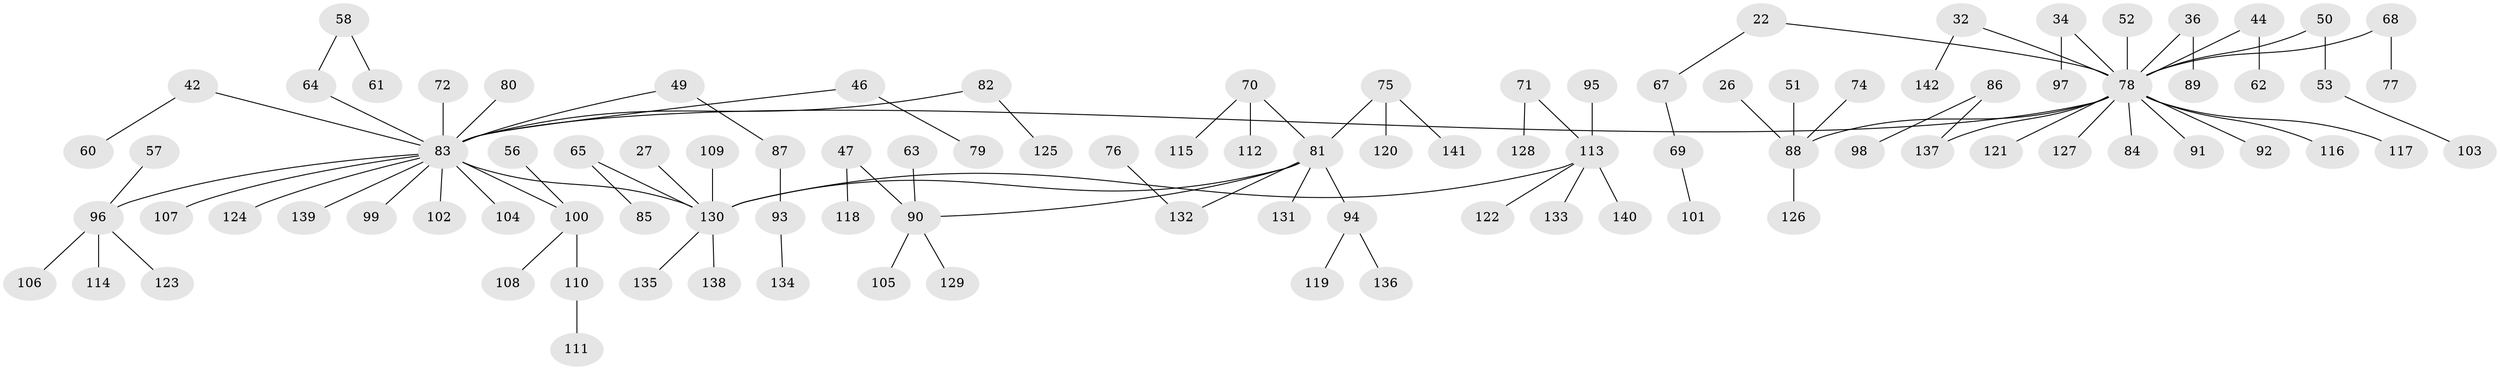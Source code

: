 // original degree distribution, {7: 0.028169014084507043, 3: 0.13380281690140844, 4: 0.028169014084507043, 2: 0.2323943661971831, 9: 0.007042253521126761, 5: 0.035211267605633804, 1: 0.528169014084507, 6: 0.007042253521126761}
// Generated by graph-tools (version 1.1) at 2025/56/03/04/25 21:56:27]
// undirected, 99 vertices, 98 edges
graph export_dot {
graph [start="1"]
  node [color=gray90,style=filled];
  22;
  26;
  27;
  32;
  34;
  36;
  42;
  44;
  46;
  47;
  49;
  50;
  51;
  52;
  53;
  56;
  57;
  58;
  60;
  61;
  62;
  63;
  64 [super="+16"];
  65 [super="+55"];
  67;
  68;
  69;
  70;
  71;
  72;
  74;
  75 [super="+54"];
  76;
  77;
  78 [super="+31+29+30"];
  79;
  80;
  81 [super="+43"];
  82;
  83 [super="+7+35+73+41"];
  84;
  85;
  86;
  87;
  88 [super="+24"];
  89;
  90 [super="+12"];
  91;
  92;
  93;
  94;
  95;
  96 [super="+48"];
  97;
  98;
  99;
  100 [super="+45"];
  101;
  102;
  103;
  104;
  105;
  106;
  107;
  108;
  109;
  110;
  111;
  112;
  113 [super="+66+40"];
  114;
  115;
  116;
  117;
  118;
  119;
  120;
  121;
  122;
  123;
  124;
  125;
  126;
  127;
  128;
  129;
  130 [super="+5+4+9"];
  131;
  132 [super="+59"];
  133;
  134;
  135;
  136;
  137 [super="+14"];
  138;
  139;
  140;
  141;
  142;
  22 -- 67;
  22 -- 78;
  26 -- 88;
  27 -- 130;
  32 -- 142;
  32 -- 78;
  34 -- 97;
  34 -- 78;
  36 -- 89;
  36 -- 78;
  42 -- 60;
  42 -- 83;
  44 -- 62;
  44 -- 78;
  46 -- 79;
  46 -- 83;
  47 -- 118;
  47 -- 90;
  49 -- 87;
  49 -- 83;
  50 -- 53;
  50 -- 78;
  51 -- 88;
  52 -- 78;
  53 -- 103;
  56 -- 100;
  57 -- 96;
  58 -- 61;
  58 -- 64;
  63 -- 90;
  64 -- 83;
  65 -- 130;
  65 -- 85;
  67 -- 69;
  68 -- 77;
  68 -- 78;
  69 -- 101;
  70 -- 112;
  70 -- 115;
  70 -- 81;
  71 -- 128;
  71 -- 113;
  72 -- 83;
  74 -- 88;
  75 -- 120;
  75 -- 81;
  75 -- 141;
  76 -- 132;
  78 -- 117;
  78 -- 84;
  78 -- 137;
  78 -- 83;
  78 -- 88;
  78 -- 91;
  78 -- 92;
  78 -- 116;
  78 -- 121;
  78 -- 127;
  80 -- 83;
  81 -- 131;
  81 -- 130;
  81 -- 90;
  81 -- 94;
  81 -- 132;
  82 -- 125;
  82 -- 83;
  83 -- 99;
  83 -- 124;
  83 -- 130;
  83 -- 102;
  83 -- 104;
  83 -- 139;
  83 -- 107;
  83 -- 96;
  83 -- 100;
  86 -- 98;
  86 -- 137;
  87 -- 93;
  88 -- 126;
  90 -- 129;
  90 -- 105;
  93 -- 134;
  94 -- 119;
  94 -- 136;
  95 -- 113;
  96 -- 106;
  96 -- 123;
  96 -- 114;
  100 -- 108;
  100 -- 110;
  109 -- 130;
  110 -- 111;
  113 -- 130;
  113 -- 133;
  113 -- 122;
  113 -- 140;
  130 -- 138;
  130 -- 135;
}
